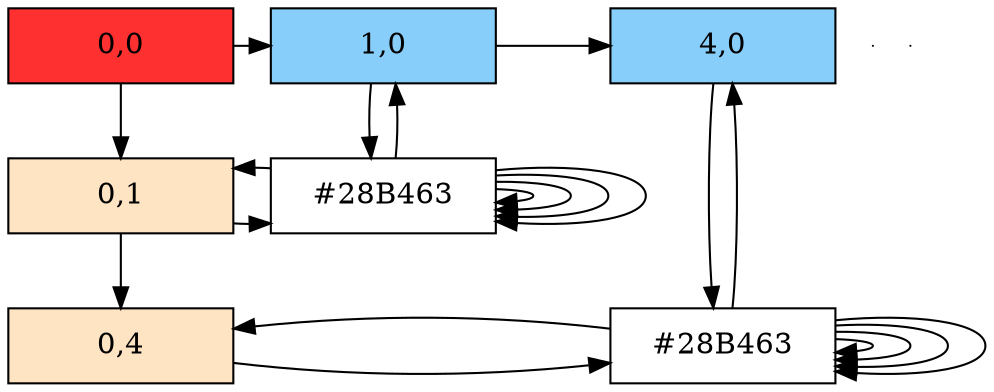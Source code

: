 digraph Sparce_Matrix {

	node [shape=box]
	Mt[ label = "0,0", width = 1.5, style = filled, fillcolor = firebrick1, group = 1 ];
	e0[ shape = point, width = 0 ];
	e1[ shape = point, width = 0 ];
 	U10444 [label ="0,1" pos = "5.3,3.5!" width = 1.5 style = filled, fillcolor = bisque1, group = 1 ];
	U10447 [label = "0,4" width = 1.5 style = filled, fillcolor = bisque1, group = 1 ];
	U10444 ->U10447;
	
	A10502 [label ="1,0" width = 1.5 style = filled, fillcolor = lightskyblue, group = 1  ];
	A10679 [label ="4,0" width = 1.5 style = filled, fillcolor = lightskyblue, group = 4  ];
	A10502 ->A10679;
	Mt -> U10444;
	Mt -> A10502;
	{rank = same; Mt;A10502 ;A10679}
	
	i10503[label = "#28B463" width = 1.5, group = 1 ];
	
	i10503[label = "#28B463" width = 1.5, group = 1 ];
	
	U10444 -> i10503;
	i10503 -> U10444;
	i10503 -> A10502;
	A10502 -> i10503;
	i10503 -> i10503;
	i10503 -> i10503;
	i10503 -> i10503;
	i10503 -> i10503;
	
	{ rank = same;  U10444; i10503; i10503;}
	
	i10683[label = "#28B463" width = 1.5, group = 4 ];
	
	i10683[label = "#28B463" width = 1.5, group = 4 ];
	
	U10447 -> i10683;
	i10683 -> U10447;
	i10683 -> A10679;
	A10679 -> i10683;
	i10683 -> i10683;
	i10683 -> i10683;
	i10683 -> i10683;
	i10683 -> i10683;
	
	{ rank = same;  U10447; i10683; i10683;}
	
	
}